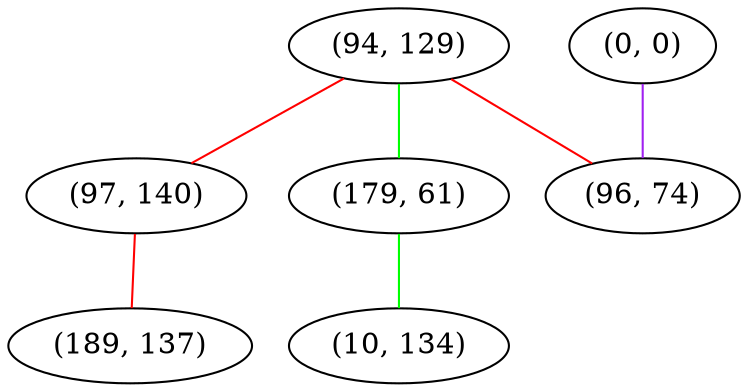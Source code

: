 graph "" {
"(94, 129)";
"(0, 0)";
"(97, 140)";
"(179, 61)";
"(189, 137)";
"(10, 134)";
"(96, 74)";
"(94, 129)" -- "(96, 74)"  [color=red, key=0, weight=1];
"(94, 129)" -- "(97, 140)"  [color=red, key=0, weight=1];
"(94, 129)" -- "(179, 61)"  [color=green, key=0, weight=2];
"(0, 0)" -- "(96, 74)"  [color=purple, key=0, weight=4];
"(97, 140)" -- "(189, 137)"  [color=red, key=0, weight=1];
"(179, 61)" -- "(10, 134)"  [color=green, key=0, weight=2];
}
